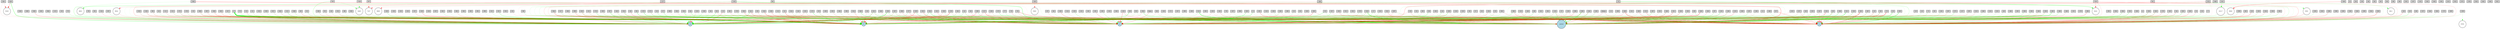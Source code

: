 digraph {
	node [fontsize=9 height=0.2 shape=circle width=0.2]
	x [fillcolor=lightgray shape=box style=filled]
	dx [fillcolor=lightgray shape=box style=filled]
	theta [fillcolor=lightgray shape=box style=filled]
	dtheta [fillcolor=lightgray shape=box style=filled]
	-5 [fillcolor=lightgray shape=box style=filled]
	-6 [fillcolor=lightgray shape=box style=filled]
	-7 [fillcolor=lightgray shape=box style=filled]
	-8 [fillcolor=lightgray shape=box style=filled]
	-9 [fillcolor=lightgray shape=box style=filled]
	-10 [fillcolor=lightgray shape=box style=filled]
	-11 [fillcolor=lightgray shape=box style=filled]
	-12 [fillcolor=lightgray shape=box style=filled]
	-13 [fillcolor=lightgray shape=box style=filled]
	-14 [fillcolor=lightgray shape=box style=filled]
	-15 [fillcolor=lightgray shape=box style=filled]
	-16 [fillcolor=lightgray shape=box style=filled]
	-17 [fillcolor=lightgray shape=box style=filled]
	-18 [fillcolor=lightgray shape=box style=filled]
	-19 [fillcolor=lightgray shape=box style=filled]
	-20 [fillcolor=lightgray shape=box style=filled]
	-21 [fillcolor=lightgray shape=box style=filled]
	-22 [fillcolor=lightgray shape=box style=filled]
	-23 [fillcolor=lightgray shape=box style=filled]
	-24 [fillcolor=lightgray shape=box style=filled]
	-25 [fillcolor=lightgray shape=box style=filled]
	-26 [fillcolor=lightgray shape=box style=filled]
	-27 [fillcolor=lightgray shape=box style=filled]
	-28 [fillcolor=lightgray shape=box style=filled]
	-29 [fillcolor=lightgray shape=box style=filled]
	-30 [fillcolor=lightgray shape=box style=filled]
	-31 [fillcolor=lightgray shape=box style=filled]
	-32 [fillcolor=lightgray shape=box style=filled]
	-33 [fillcolor=lightgray shape=box style=filled]
	-34 [fillcolor=lightgray shape=box style=filled]
	-35 [fillcolor=lightgray shape=box style=filled]
	-36 [fillcolor=lightgray shape=box style=filled]
	-37 [fillcolor=lightgray shape=box style=filled]
	-38 [fillcolor=lightgray shape=box style=filled]
	-39 [fillcolor=lightgray shape=box style=filled]
	-40 [fillcolor=lightgray shape=box style=filled]
	-41 [fillcolor=lightgray shape=box style=filled]
	-42 [fillcolor=lightgray shape=box style=filled]
	-43 [fillcolor=lightgray shape=box style=filled]
	-44 [fillcolor=lightgray shape=box style=filled]
	-45 [fillcolor=lightgray shape=box style=filled]
	-46 [fillcolor=lightgray shape=box style=filled]
	-47 [fillcolor=lightgray shape=box style=filled]
	-48 [fillcolor=lightgray shape=box style=filled]
	-49 [fillcolor=lightgray shape=box style=filled]
	-50 [fillcolor=lightgray shape=box style=filled]
	-51 [fillcolor=lightgray shape=box style=filled]
	-52 [fillcolor=lightgray shape=box style=filled]
	-53 [fillcolor=lightgray shape=box style=filled]
	-54 [fillcolor=lightgray shape=box style=filled]
	-55 [fillcolor=lightgray shape=box style=filled]
	-56 [fillcolor=lightgray shape=box style=filled]
	-57 [fillcolor=lightgray shape=box style=filled]
	-58 [fillcolor=lightgray shape=box style=filled]
	-59 [fillcolor=lightgray shape=box style=filled]
	-60 [fillcolor=lightgray shape=box style=filled]
	-61 [fillcolor=lightgray shape=box style=filled]
	-62 [fillcolor=lightgray shape=box style=filled]
	-63 [fillcolor=lightgray shape=box style=filled]
	-64 [fillcolor=lightgray shape=box style=filled]
	-65 [fillcolor=lightgray shape=box style=filled]
	-66 [fillcolor=lightgray shape=box style=filled]
	-67 [fillcolor=lightgray shape=box style=filled]
	-68 [fillcolor=lightgray shape=box style=filled]
	-69 [fillcolor=lightgray shape=box style=filled]
	-70 [fillcolor=lightgray shape=box style=filled]
	-71 [fillcolor=lightgray shape=box style=filled]
	-72 [fillcolor=lightgray shape=box style=filled]
	-73 [fillcolor=lightgray shape=box style=filled]
	-74 [fillcolor=lightgray shape=box style=filled]
	-75 [fillcolor=lightgray shape=box style=filled]
	-76 [fillcolor=lightgray shape=box style=filled]
	-77 [fillcolor=lightgray shape=box style=filled]
	-78 [fillcolor=lightgray shape=box style=filled]
	-79 [fillcolor=lightgray shape=box style=filled]
	-80 [fillcolor=lightgray shape=box style=filled]
	-81 [fillcolor=lightgray shape=box style=filled]
	-82 [fillcolor=lightgray shape=box style=filled]
	-83 [fillcolor=lightgray shape=box style=filled]
	-84 [fillcolor=lightgray shape=box style=filled]
	-85 [fillcolor=lightgray shape=box style=filled]
	-86 [fillcolor=lightgray shape=box style=filled]
	-87 [fillcolor=lightgray shape=box style=filled]
	-88 [fillcolor=lightgray shape=box style=filled]
	-89 [fillcolor=lightgray shape=box style=filled]
	-90 [fillcolor=lightgray shape=box style=filled]
	-91 [fillcolor=lightgray shape=box style=filled]
	-92 [fillcolor=lightgray shape=box style=filled]
	-93 [fillcolor=lightgray shape=box style=filled]
	-94 [fillcolor=lightgray shape=box style=filled]
	-95 [fillcolor=lightgray shape=box style=filled]
	-96 [fillcolor=lightgray shape=box style=filled]
	-97 [fillcolor=lightgray shape=box style=filled]
	-98 [fillcolor=lightgray shape=box style=filled]
	-99 [fillcolor=lightgray shape=box style=filled]
	-100 [fillcolor=lightgray shape=box style=filled]
	-101 [fillcolor=lightgray shape=box style=filled]
	-102 [fillcolor=lightgray shape=box style=filled]
	-103 [fillcolor=lightgray shape=box style=filled]
	-104 [fillcolor=lightgray shape=box style=filled]
	-105 [fillcolor=lightgray shape=box style=filled]
	-106 [fillcolor=lightgray shape=box style=filled]
	-107 [fillcolor=lightgray shape=box style=filled]
	-108 [fillcolor=lightgray shape=box style=filled]
	-109 [fillcolor=lightgray shape=box style=filled]
	-110 [fillcolor=lightgray shape=box style=filled]
	-111 [fillcolor=lightgray shape=box style=filled]
	-112 [fillcolor=lightgray shape=box style=filled]
	-113 [fillcolor=lightgray shape=box style=filled]
	-114 [fillcolor=lightgray shape=box style=filled]
	-115 [fillcolor=lightgray shape=box style=filled]
	-116 [fillcolor=lightgray shape=box style=filled]
	-117 [fillcolor=lightgray shape=box style=filled]
	-118 [fillcolor=lightgray shape=box style=filled]
	-119 [fillcolor=lightgray shape=box style=filled]
	-120 [fillcolor=lightgray shape=box style=filled]
	-121 [fillcolor=lightgray shape=box style=filled]
	-122 [fillcolor=lightgray shape=box style=filled]
	-123 [fillcolor=lightgray shape=box style=filled]
	-124 [fillcolor=lightgray shape=box style=filled]
	-125 [fillcolor=lightgray shape=box style=filled]
	-126 [fillcolor=lightgray shape=box style=filled]
	-127 [fillcolor=lightgray shape=box style=filled]
	-128 [fillcolor=lightgray shape=box style=filled]
	-129 [fillcolor=lightgray shape=box style=filled]
	-130 [fillcolor=lightgray shape=box style=filled]
	-131 [fillcolor=lightgray shape=box style=filled]
	-132 [fillcolor=lightgray shape=box style=filled]
	-133 [fillcolor=lightgray shape=box style=filled]
	-134 [fillcolor=lightgray shape=box style=filled]
	-135 [fillcolor=lightgray shape=box style=filled]
	-136 [fillcolor=lightgray shape=box style=filled]
	-137 [fillcolor=lightgray shape=box style=filled]
	-138 [fillcolor=lightgray shape=box style=filled]
	-139 [fillcolor=lightgray shape=box style=filled]
	-140 [fillcolor=lightgray shape=box style=filled]
	-141 [fillcolor=lightgray shape=box style=filled]
	-142 [fillcolor=lightgray shape=box style=filled]
	-143 [fillcolor=lightgray shape=box style=filled]
	-144 [fillcolor=lightgray shape=box style=filled]
	-145 [fillcolor=lightgray shape=box style=filled]
	-146 [fillcolor=lightgray shape=box style=filled]
	-147 [fillcolor=lightgray shape=box style=filled]
	-148 [fillcolor=lightgray shape=box style=filled]
	-149 [fillcolor=lightgray shape=box style=filled]
	-150 [fillcolor=lightgray shape=box style=filled]
	-151 [fillcolor=lightgray shape=box style=filled]
	-152 [fillcolor=lightgray shape=box style=filled]
	-153 [fillcolor=lightgray shape=box style=filled]
	-154 [fillcolor=lightgray shape=box style=filled]
	-155 [fillcolor=lightgray shape=box style=filled]
	-156 [fillcolor=lightgray shape=box style=filled]
	-157 [fillcolor=lightgray shape=box style=filled]
	-158 [fillcolor=lightgray shape=box style=filled]
	-159 [fillcolor=lightgray shape=box style=filled]
	-160 [fillcolor=lightgray shape=box style=filled]
	-161 [fillcolor=lightgray shape=box style=filled]
	-162 [fillcolor=lightgray shape=box style=filled]
	-163 [fillcolor=lightgray shape=box style=filled]
	-164 [fillcolor=lightgray shape=box style=filled]
	-165 [fillcolor=lightgray shape=box style=filled]
	-166 [fillcolor=lightgray shape=box style=filled]
	-167 [fillcolor=lightgray shape=box style=filled]
	-168 [fillcolor=lightgray shape=box style=filled]
	-169 [fillcolor=lightgray shape=box style=filled]
	-170 [fillcolor=lightgray shape=box style=filled]
	-171 [fillcolor=lightgray shape=box style=filled]
	-172 [fillcolor=lightgray shape=box style=filled]
	-173 [fillcolor=lightgray shape=box style=filled]
	-174 [fillcolor=lightgray shape=box style=filled]
	-175 [fillcolor=lightgray shape=box style=filled]
	-176 [fillcolor=lightgray shape=box style=filled]
	-177 [fillcolor=lightgray shape=box style=filled]
	-178 [fillcolor=lightgray shape=box style=filled]
	-179 [fillcolor=lightgray shape=box style=filled]
	-180 [fillcolor=lightgray shape=box style=filled]
	-181 [fillcolor=lightgray shape=box style=filled]
	-182 [fillcolor=lightgray shape=box style=filled]
	-183 [fillcolor=lightgray shape=box style=filled]
	-184 [fillcolor=lightgray shape=box style=filled]
	-185 [fillcolor=lightgray shape=box style=filled]
	-186 [fillcolor=lightgray shape=box style=filled]
	-187 [fillcolor=lightgray shape=box style=filled]
	-188 [fillcolor=lightgray shape=box style=filled]
	-189 [fillcolor=lightgray shape=box style=filled]
	-190 [fillcolor=lightgray shape=box style=filled]
	-191 [fillcolor=lightgray shape=box style=filled]
	-192 [fillcolor=lightgray shape=box style=filled]
	-193 [fillcolor=lightgray shape=box style=filled]
	-194 [fillcolor=lightgray shape=box style=filled]
	-195 [fillcolor=lightgray shape=box style=filled]
	-196 [fillcolor=lightgray shape=box style=filled]
	-197 [fillcolor=lightgray shape=box style=filled]
	-198 [fillcolor=lightgray shape=box style=filled]
	-199 [fillcolor=lightgray shape=box style=filled]
	-200 [fillcolor=lightgray shape=box style=filled]
	-201 [fillcolor=lightgray shape=box style=filled]
	-202 [fillcolor=lightgray shape=box style=filled]
	-203 [fillcolor=lightgray shape=box style=filled]
	-204 [fillcolor=lightgray shape=box style=filled]
	-205 [fillcolor=lightgray shape=box style=filled]
	-206 [fillcolor=lightgray shape=box style=filled]
	-207 [fillcolor=lightgray shape=box style=filled]
	-208 [fillcolor=lightgray shape=box style=filled]
	-209 [fillcolor=lightgray shape=box style=filled]
	-210 [fillcolor=lightgray shape=box style=filled]
	-211 [fillcolor=lightgray shape=box style=filled]
	-212 [fillcolor=lightgray shape=box style=filled]
	-213 [fillcolor=lightgray shape=box style=filled]
	-214 [fillcolor=lightgray shape=box style=filled]
	-215 [fillcolor=lightgray shape=box style=filled]
	-216 [fillcolor=lightgray shape=box style=filled]
	-217 [fillcolor=lightgray shape=box style=filled]
	-218 [fillcolor=lightgray shape=box style=filled]
	-219 [fillcolor=lightgray shape=box style=filled]
	-220 [fillcolor=lightgray shape=box style=filled]
	-221 [fillcolor=lightgray shape=box style=filled]
	-222 [fillcolor=lightgray shape=box style=filled]
	-223 [fillcolor=lightgray shape=box style=filled]
	-224 [fillcolor=lightgray shape=box style=filled]
	-225 [fillcolor=lightgray shape=box style=filled]
	-226 [fillcolor=lightgray shape=box style=filled]
	-227 [fillcolor=lightgray shape=box style=filled]
	-228 [fillcolor=lightgray shape=box style=filled]
	-229 [fillcolor=lightgray shape=box style=filled]
	-230 [fillcolor=lightgray shape=box style=filled]
	-231 [fillcolor=lightgray shape=box style=filled]
	-232 [fillcolor=lightgray shape=box style=filled]
	-233 [fillcolor=lightgray shape=box style=filled]
	-234 [fillcolor=lightgray shape=box style=filled]
	-235 [fillcolor=lightgray shape=box style=filled]
	-236 [fillcolor=lightgray shape=box style=filled]
	-237 [fillcolor=lightgray shape=box style=filled]
	-238 [fillcolor=lightgray shape=box style=filled]
	-239 [fillcolor=lightgray shape=box style=filled]
	-240 [fillcolor=lightgray shape=box style=filled]
	-241 [fillcolor=lightgray shape=box style=filled]
	-242 [fillcolor=lightgray shape=box style=filled]
	-243 [fillcolor=lightgray shape=box style=filled]
	-244 [fillcolor=lightgray shape=box style=filled]
	-245 [fillcolor=lightgray shape=box style=filled]
	-246 [fillcolor=lightgray shape=box style=filled]
	-247 [fillcolor=lightgray shape=box style=filled]
	-248 [fillcolor=lightgray shape=box style=filled]
	-249 [fillcolor=lightgray shape=box style=filled]
	-250 [fillcolor=lightgray shape=box style=filled]
	-251 [fillcolor=lightgray shape=box style=filled]
	-252 [fillcolor=lightgray shape=box style=filled]
	-253 [fillcolor=lightgray shape=box style=filled]
	-254 [fillcolor=lightgray shape=box style=filled]
	-255 [fillcolor=lightgray shape=box style=filled]
	-256 [fillcolor=lightgray shape=box style=filled]
	-257 [fillcolor=lightgray shape=box style=filled]
	-258 [fillcolor=lightgray shape=box style=filled]
	-259 [fillcolor=lightgray shape=box style=filled]
	-260 [fillcolor=lightgray shape=box style=filled]
	-261 [fillcolor=lightgray shape=box style=filled]
	-262 [fillcolor=lightgray shape=box style=filled]
	-263 [fillcolor=lightgray shape=box style=filled]
	-264 [fillcolor=lightgray shape=box style=filled]
	-265 [fillcolor=lightgray shape=box style=filled]
	-266 [fillcolor=lightgray shape=box style=filled]
	-267 [fillcolor=lightgray shape=box style=filled]
	-268 [fillcolor=lightgray shape=box style=filled]
	-269 [fillcolor=lightgray shape=box style=filled]
	-270 [fillcolor=lightgray shape=box style=filled]
	-271 [fillcolor=lightgray shape=box style=filled]
	-272 [fillcolor=lightgray shape=box style=filled]
	-273 [fillcolor=lightgray shape=box style=filled]
	-274 [fillcolor=lightgray shape=box style=filled]
	-275 [fillcolor=lightgray shape=box style=filled]
	-276 [fillcolor=lightgray shape=box style=filled]
	-277 [fillcolor=lightgray shape=box style=filled]
	-278 [fillcolor=lightgray shape=box style=filled]
	-279 [fillcolor=lightgray shape=box style=filled]
	-280 [fillcolor=lightgray shape=box style=filled]
	-281 [fillcolor=lightgray shape=box style=filled]
	-282 [fillcolor=lightgray shape=box style=filled]
	-283 [fillcolor=lightgray shape=box style=filled]
	-284 [fillcolor=lightgray shape=box style=filled]
	-285 [fillcolor=lightgray shape=box style=filled]
	-286 [fillcolor=lightgray shape=box style=filled]
	-287 [fillcolor=lightgray shape=box style=filled]
	-288 [fillcolor=lightgray shape=box style=filled]
	-289 [fillcolor=lightgray shape=box style=filled]
	-290 [fillcolor=lightgray shape=box style=filled]
	-291 [fillcolor=lightgray shape=box style=filled]
	-292 [fillcolor=lightgray shape=box style=filled]
	-293 [fillcolor=lightgray shape=box style=filled]
	-294 [fillcolor=lightgray shape=box style=filled]
	-295 [fillcolor=lightgray shape=box style=filled]
	-296 [fillcolor=lightgray shape=box style=filled]
	-297 [fillcolor=lightgray shape=box style=filled]
	-298 [fillcolor=lightgray shape=box style=filled]
	-299 [fillcolor=lightgray shape=box style=filled]
	-300 [fillcolor=lightgray shape=box style=filled]
	-301 [fillcolor=lightgray shape=box style=filled]
	-302 [fillcolor=lightgray shape=box style=filled]
	-303 [fillcolor=lightgray shape=box style=filled]
	-304 [fillcolor=lightgray shape=box style=filled]
	-305 [fillcolor=lightgray shape=box style=filled]
	-306 [fillcolor=lightgray shape=box style=filled]
	-307 [fillcolor=lightgray shape=box style=filled]
	-308 [fillcolor=lightgray shape=box style=filled]
	-309 [fillcolor=lightgray shape=box style=filled]
	-310 [fillcolor=lightgray shape=box style=filled]
	-311 [fillcolor=lightgray shape=box style=filled]
	-312 [fillcolor=lightgray shape=box style=filled]
	-313 [fillcolor=lightgray shape=box style=filled]
	-314 [fillcolor=lightgray shape=box style=filled]
	-315 [fillcolor=lightgray shape=box style=filled]
	-316 [fillcolor=lightgray shape=box style=filled]
	-317 [fillcolor=lightgray shape=box style=filled]
	-318 [fillcolor=lightgray shape=box style=filled]
	-319 [fillcolor=lightgray shape=box style=filled]
	-320 [fillcolor=lightgray shape=box style=filled]
	-321 [fillcolor=lightgray shape=box style=filled]
	-322 [fillcolor=lightgray shape=box style=filled]
	-323 [fillcolor=lightgray shape=box style=filled]
	-324 [fillcolor=lightgray shape=box style=filled]
	-325 [fillcolor=lightgray shape=box style=filled]
	-326 [fillcolor=lightgray shape=box style=filled]
	-327 [fillcolor=lightgray shape=box style=filled]
	-328 [fillcolor=lightgray shape=box style=filled]
	-329 [fillcolor=lightgray shape=box style=filled]
	-330 [fillcolor=lightgray shape=box style=filled]
	-331 [fillcolor=lightgray shape=box style=filled]
	-332 [fillcolor=lightgray shape=box style=filled]
	-333 [fillcolor=lightgray shape=box style=filled]
	-334 [fillcolor=lightgray shape=box style=filled]
	-335 [fillcolor=lightgray shape=box style=filled]
	-336 [fillcolor=lightgray shape=box style=filled]
	-337 [fillcolor=lightgray shape=box style=filled]
	-338 [fillcolor=lightgray shape=box style=filled]
	-339 [fillcolor=lightgray shape=box style=filled]
	-340 [fillcolor=lightgray shape=box style=filled]
	-341 [fillcolor=lightgray shape=box style=filled]
	-342 [fillcolor=lightgray shape=box style=filled]
	-343 [fillcolor=lightgray shape=box style=filled]
	-344 [fillcolor=lightgray shape=box style=filled]
	-345 [fillcolor=lightgray shape=box style=filled]
	-346 [fillcolor=lightgray shape=box style=filled]
	-347 [fillcolor=lightgray shape=box style=filled]
	-348 [fillcolor=lightgray shape=box style=filled]
	-349 [fillcolor=lightgray shape=box style=filled]
	-350 [fillcolor=lightgray shape=box style=filled]
	-351 [fillcolor=lightgray shape=box style=filled]
	-352 [fillcolor=lightgray shape=box style=filled]
	-353 [fillcolor=lightgray shape=box style=filled]
	-354 [fillcolor=lightgray shape=box style=filled]
	-355 [fillcolor=lightgray shape=box style=filled]
	-356 [fillcolor=lightgray shape=box style=filled]
	-357 [fillcolor=lightgray shape=box style=filled]
	-358 [fillcolor=lightgray shape=box style=filled]
	-359 [fillcolor=lightgray shape=box style=filled]
	-360 [fillcolor=lightgray shape=box style=filled]
	-361 [fillcolor=lightgray shape=box style=filled]
	-362 [fillcolor=lightgray shape=box style=filled]
	-363 [fillcolor=lightgray shape=box style=filled]
	-364 [fillcolor=lightgray shape=box style=filled]
	control [fillcolor=lightblue style=filled]
	1 [fillcolor=lightblue style=filled]
	2 [fillcolor=lightblue style=filled]
	3 [fillcolor=lightblue style=filled]
	4 [fillcolor=lightblue style=filled]
	9409 [fillcolor=white style=filled]
	9856 [fillcolor=white style=filled]
	10117 [fillcolor=white style=filled]
	9609 [fillcolor=white style=filled]
	8811 [fillcolor=white style=filled]
	8655 [fillcolor=white style=filled]
	8783 [fillcolor=white style=filled]
	7537 [fillcolor=white style=filled]
	9391 [fillcolor=white style=filled]
	9363 [fillcolor=white style=filled]
	9424 [fillcolor=white style=filled]
	9654 [fillcolor=white style=filled]
	9528 [fillcolor=white style=filled]
	x -> control [color=green penwidth=0.2185857125855998 style=solid]
	dx -> 1 [color=green penwidth=0.4036857913610523 style=solid]
	dx -> 2 [color=red penwidth=0.10484199986670588 style=solid]
	dx -> 3 [color=red penwidth=0.1298276329313857 style=solid]
	theta -> 2 [color=red penwidth=0.6210421826391125 style=solid]
	dtheta -> control [color=red penwidth=0.16626309786115834 style=solid]
	dtheta -> 1 [color=red penwidth=0.4553805216551202 style=solid]
	dtheta -> 2 [color=red penwidth=0.19793481568960664 style=solid]
	dtheta -> 4 [color=red penwidth=0.14971930332470967 style=solid]
	-5 -> control [color=green penwidth=0.2415111176784646 style=solid]
	-5 -> 3 [color=green penwidth=0.9259580873673968 style=solid]
	-6 -> control [color=red penwidth=0.4350654567882465 style=solid]
	-7 -> control [color=green penwidth=0.25669768461111275 style=solid]
	-9 -> 2 [color=red penwidth=0.6949699050759366 style=solid]
	-9 -> 3 [color=green penwidth=4.9092876775287895 style=solid]
	-9 -> 4 [color=green penwidth=1.3377630814415806 style=solid]
	-10 -> control [color=red penwidth=0.2714368369694713 style=solid]
	-11 -> 1 [color=red penwidth=0.19554238935626597 style=solid]
	-11 -> 3 [color=green penwidth=0.2473544776199214 style=solid]
	-12 -> 1 [color=green penwidth=0.1757568575006415 style=solid]
	-12 -> 3 [color=green penwidth=0.1922965162431753 style=solid]
	-13 -> 2 [color=red penwidth=0.4105303547643674 style=solid]
	-13 -> 4 [color=red penwidth=0.42601009918983834 style=solid]
	-14 -> 1 [color=green penwidth=0.21339162198313238 style=solid]
	-14 -> 4 [color=green penwidth=0.6848807936360306 style=solid]
	-15 -> control [color=green penwidth=0.1969694174701735 style=solid]
	-15 -> 3 [color=red penwidth=0.36042715441073225 style=solid]
	-15 -> 4 [color=red penwidth=0.8239461637737023 style=solid]
	-16 -> control [color=green penwidth=0.32852129879317116 style=solid]
	-16 -> 4 [color=green penwidth=0.3515611173136164 style=solid]
	-17 -> control [color=green penwidth=0.3581670385201794 style=solid]
	-17 -> 1 [color=red penwidth=0.11907364833293616 style=solid]
	-17 -> 3 [color=green penwidth=0.31253188828990575 style=solid]
	-17 -> 4 [color=green penwidth=0.41936010478192176 style=solid]
	-18 -> 1 [color=red penwidth=0.6453864241032056 style=solid]
	-19 -> control [color=red penwidth=0.5689422065662064 style=solid]
	-19 -> 3 [color=red penwidth=0.30768330857065057 style=solid]
	-20 -> control [color=green penwidth=0.2780052619662472 style=solid]
	-20 -> 1 [color=red penwidth=0.7599194148365697 style=solid]
	-21 -> 2 [color=red penwidth=0.3932766191074164 style=solid]
	-21 -> 3 [color=green penwidth=0.21836583222342548 style=solid]
	-21 -> 4 [color=green penwidth=0.12165723682579241 style=solid]
	-22 -> control [color=green penwidth=0.3326586381101087 style=solid]
	-22 -> 3 [color=green penwidth=0.12729263064184473 style=solid]
	-23 -> 1 [color=green penwidth=0.17519871697253456 style=solid]
	-23 -> 2 [color=red penwidth=0.46821727196664387 style=solid]
	-23 -> 3 [color=green penwidth=0.14785411831359707 style=solid]
	-24 -> 3 [color=green penwidth=0.6214651794099183 style=solid]
	-25 -> 3 [color=red penwidth=0.27741476763992107 style=solid]
	-26 -> 2 [color=green penwidth=0.22271505274588888 style=solid]
	-26 -> 3 [color=red penwidth=0.356819235219793 style=solid]
	-27 -> control [color=green penwidth=0.16758020261250006 style=solid]
	-27 -> 4 [color=green penwidth=0.6107529878478759 style=solid]
	-28 -> control [color=red penwidth=0.2329844560755207 style=solid]
	-28 -> 4 [color=red penwidth=0.5462271722297108 style=solid]
	-29 -> 4 [color=green penwidth=0.17563357182046457 style=solid]
	-30 -> 2 [color=red penwidth=0.2623975979333611 style=solid]
	-30 -> 3 [color=green penwidth=0.5375566214026485 style=solid]
	-31 -> 1 [color=green penwidth=0.4382289656879179 style=solid]
	-31 -> 4 [color=green penwidth=0.7203981731192503 style=solid]
	-32 -> 2 [color=green penwidth=0.4034199914469532 style=solid]
	-33 -> 2 [color=red penwidth=0.11277729927319867 style=solid]
	-33 -> 3 [color=red penwidth=0.15586174747450998 style=solid]
	-33 -> 4 [color=green penwidth=0.21563898461263434 style=solid]
	-34 -> control [color=green penwidth=0.12811313145335104 style=solid]
	-34 -> 4 [color=green penwidth=0.29817270091625014 style=solid]
	-35 -> 2 [color=red penwidth=0.103540927031068 style=solid]
	-35 -> 4 [color=green penwidth=0.6130558678450994 style=solid]
	-37 -> control [color=red penwidth=0.248226802174655 style=solid]
	-37 -> 1 [color=green penwidth=0.42204165168239116 style=solid]
	-37 -> 2 [color=green penwidth=0.23758719679515541 style=solid]
	-37 -> 4 [color=green penwidth=0.18367269595521515 style=solid]
	-38 -> 1 [color=red penwidth=0.11690486560184062 style=solid]
	-38 -> 4 [color=green penwidth=0.7794391832261132 style=solid]
	-40 -> 2 [color=green penwidth=0.3213351502826339 style=solid]
	-41 -> 1 [color=red penwidth=0.4319298209204 style=solid]
	-41 -> 2 [color=green penwidth=0.39707273579012603 style=solid]
	-41 -> 3 [color=green penwidth=0.36247678145026974 style=solid]
	-41 -> 4 [color=green penwidth=0.4617580558765494 style=solid]
	-42 -> control [color=green penwidth=0.46447213684659727 style=solid]
	-43 -> 1 [color=green penwidth=0.7181374097163888 style=solid]
	-44 -> control [color=green penwidth=0.8076740670361844 style=solid]
	-44 -> 4 [color=red penwidth=0.1966766373506062 style=solid]
	-45 -> 3 [color=green penwidth=0.27298045522217185 style=solid]
	-45 -> 4 [color=green penwidth=0.2038195678178746 style=solid]
	-46 -> 1 [color=red penwidth=0.3778474336310441 style=solid]
	-47 -> 2 [color=red penwidth=0.39329322148728385 style=solid]
	-48 -> 1 [color=green penwidth=0.2965465008655766 style=solid]
	-48 -> 2 [color=green penwidth=0.11597274243231107 style=solid]
	-49 -> control [color=red penwidth=0.31382260927515826 style=solid]
	-49 -> 1 [color=green penwidth=0.44493729664619663 style=solid]
	-49 -> 4 [color=green penwidth=0.45449441140660296 style=solid]
	-50 -> control [color=green penwidth=0.22612825562042677 style=solid]
	-50 -> 3 [color=green penwidth=0.3974718898139509 style=solid]
	-51 -> control [color=red penwidth=0.333072894204656 style=solid]
	-51 -> 2 [color=red penwidth=0.10345209406468872 style=solid]
	-51 -> 3 [color=red penwidth=0.7913701270602084 style=solid]
	-51 -> 4 [color=green penwidth=0.19964782411442172 style=solid]
	-52 -> control [color=green penwidth=0.2975770321704786 style=solid]
	-52 -> 1 [color=red penwidth=0.47368021527112925 style=solid]
	-52 -> 3 [color=red penwidth=0.2945878857326264 style=solid]
	-53 -> 1 [color=red penwidth=0.19820715453253468 style=solid]
	-53 -> 3 [color=green penwidth=1.2156011947307033 style=solid]
	-54 -> control [color=green penwidth=0.27041068744018054 style=solid]
	-54 -> 1 [color=green penwidth=0.20145157670824293 style=solid]
	-54 -> 2 [color=red penwidth=0.5844815643256249 style=solid]
	-55 -> 1 [color=green penwidth=0.12839443047967453 style=solid]
	-55 -> 2 [color=green penwidth=0.3784986921617596 style=solid]
	-57 -> control [color=red penwidth=0.12999887845219846 style=solid]
	-57 -> 3 [color=green penwidth=0.24631001474785583 style=solid]
	-58 -> control [color=red penwidth=0.25116063433419267 style=solid]
	-58 -> 2 [color=red penwidth=0.356256731181378 style=solid]
	-58 -> 4 [color=green penwidth=0.19364722409711976 style=solid]
	-59 -> control [color=red penwidth=0.4134724311894501 style=solid]
	-59 -> 1 [color=red penwidth=0.7157760120652721 style=solid]
	-59 -> 3 [color=green penwidth=0.6412440048841415 style=solid]
	-60 -> control [color=green penwidth=0.2339729742594828 style=solid]
	-60 -> 1 [color=red penwidth=0.3852563320595507 style=solid]
	-61 -> 3 [color=red penwidth=0.40216114898060706 style=solid]
	-62 -> control [color=green penwidth=0.3947896342891759 style=solid]
	-62 -> 3 [color=red penwidth=0.3124887218918152 style=solid]
	-63 -> control [color=green penwidth=0.28168786166302195 style=solid]
	-63 -> 3 [color=red penwidth=0.4131446183109003 style=solid]
	-63 -> 4 [color=green penwidth=0.7828773433426157 style=solid]
	-64 -> 2 [color=green penwidth=0.36888159335479886 style=solid]
	-66 -> control [color=red penwidth=0.3278630505478044 style=solid]
	-66 -> 3 [color=red penwidth=0.3055275069442258 style=solid]
	-67 -> 1 [color=red penwidth=0.6287799900438585 style=solid]
	-67 -> 3 [color=green penwidth=0.2948625044784331 style=solid]
	-68 -> 1 [color=red penwidth=0.13188335242773272 style=solid]
	-68 -> 2 [color=green penwidth=0.16183206873399472 style=solid]
	-68 -> 3 [color=green penwidth=0.6669393158735663 style=solid]
	-69 -> control [color=red penwidth=0.17431034730859535 style=solid]
	-69 -> 2 [color=green penwidth=0.3686453796831528 style=solid]
	-69 -> 3 [color=green penwidth=0.8147061252473424 style=solid]
	-70 -> 4 [color=green penwidth=0.39464852328343714 style=solid]
	-71 -> control [color=green penwidth=0.5762086552993612 style=solid]
	-72 -> 2 [color=green penwidth=0.20643790306888837 style=solid]
	-72 -> 4 [color=red penwidth=0.4253691540956679 style=solid]
	-73 -> control [color=green penwidth=0.48309194425363255 style=solid]
	-73 -> 3 [color=green penwidth=0.24132152253608008 style=solid]
	-73 -> 4 [color=green penwidth=0.1365909884655433 style=solid]
	-74 -> 2 [color=red penwidth=0.42108680641035534 style=solid]
	-74 -> 4 [color=green penwidth=0.25450554545537507 style=solid]
	-75 -> control [color=red penwidth=0.3307646435101427 style=solid]
	-75 -> 1 [color=red penwidth=0.5135971502691675 style=solid]
	-75 -> 3 [color=red penwidth=1.412288617391954 style=solid]
	-76 -> 4 [color=red penwidth=0.20613744735600636 style=solid]
	-77 -> control [color=green penwidth=0.33353051838226067 style=solid]
	-77 -> 2 [color=green penwidth=0.2613136458112353 style=solid]
	-77 -> 4 [color=green penwidth=0.24571993948683413 style=solid]
	-78 -> control [color=red penwidth=0.18204907820423677 style=solid]
	-78 -> 3 [color=green penwidth=0.20658875561133683 style=solid]
	-79 -> control [color=red penwidth=0.2376375490098639 style=solid]
	-79 -> 2 [color=red penwidth=0.4050654215806576 style=solid]
	-79 -> 4 [color=green penwidth=0.2843364986550613 style=solid]
	-80 -> control [color=green penwidth=0.1250580218560614 style=solid]
	-80 -> 1 [color=green penwidth=0.6385901321206002 style=solid]
	-80 -> 2 [color=green penwidth=0.23058593229191965 style=solid]
	-80 -> 3 [color=red penwidth=0.3137778652284061 style=solid]
	-81 -> control [color=green penwidth=0.21944813642246058 style=solid]
	-83 -> control [color=red penwidth=0.2572537577742534 style=solid]
	-83 -> 1 [color=red penwidth=0.3945165808627543 style=solid]
	-83 -> 3 [color=green penwidth=0.9142542974251375 style=solid]
	-85 -> 1 [color=green penwidth=0.21692083457036943 style=solid]
	-85 -> 4 [color=green penwidth=0.38776193342328025 style=solid]
	-87 -> control [color=red penwidth=0.3432124444889777 style=solid]
	-87 -> 2 [color=green penwidth=0.5278842913335382 style=solid]
	-88 -> 2 [color=green penwidth=0.18837428206201115 style=solid]
	-88 -> 4 [color=green penwidth=0.1939794480169763 style=solid]
	-89 -> 2 [color=red penwidth=0.3268916113220337 style=solid]
	-89 -> 4 [color=red penwidth=0.5024628904123036 style=solid]
	-90 -> control [color=green penwidth=0.19986654271040846 style=solid]
	-90 -> 3 [color=red penwidth=0.3229244150710285 style=solid]
	-91 -> 2 [color=green penwidth=0.12120839478682904 style=solid]
	-91 -> 4 [color=red penwidth=0.39234526366381317 style=solid]
	-92 -> control [color=green penwidth=0.3439041455522396 style=solid]
	-92 -> 3 [color=green penwidth=0.3630971088860151 style=solid]
	-93 -> 1 [color=red penwidth=0.3420805353076166 style=solid]
	-93 -> 3 [color=red penwidth=0.26089901151405565 style=solid]
	-93 -> 4 [color=green penwidth=0.22638507432827396 style=solid]
	-94 -> control [color=green penwidth=0.8487900716959552 style=solid]
	-94 -> 4 [color=green penwidth=0.2550526454425043 style=solid]
	-95 -> 4 [color=red penwidth=0.2818397299994191 style=solid]
	-96 -> 3 [color=green penwidth=0.22908766890126434 style=solid]
	-96 -> 4 [color=red penwidth=0.4509021483776623 style=solid]
	-98 -> 3 [color=green penwidth=0.4655084958185981 style=solid]
	-100 -> control [color=red penwidth=0.39995136706922885 style=solid]
	-100 -> 2 [color=red penwidth=0.6766475683459896 style=solid]
	-100 -> 3 [color=green penwidth=0.8305035958213495 style=solid]
	-102 -> 2 [color=green penwidth=0.17396646823457537 style=solid]
	-102 -> 3 [color=green penwidth=0.23334903017652397 style=solid]
	-103 -> control [color=red penwidth=0.40608044658974063 style=solid]
	-103 -> 2 [color=green penwidth=0.9259951163718589 style=solid]
	-104 -> control [color=red penwidth=0.15962183169058922 style=solid]
	-104 -> 2 [color=red penwidth=0.8013900765854899 style=solid]
	-104 -> 3 [color=red penwidth=0.6518858743155544 style=solid]
	-104 -> 4 [color=green penwidth=0.28490632808713234 style=solid]
	-105 -> control [color=red penwidth=0.8187693701242766 style=solid]
	-105 -> 3 [color=red penwidth=0.1505353282023827 style=solid]
	-106 -> control [color=green penwidth=0.7195375723180116 style=solid]
	-106 -> 2 [color=red penwidth=0.36113056005179445 style=solid]
	-108 -> control [color=red penwidth=0.5377408273092188 style=solid]
	-108 -> 2 [color=red penwidth=0.17782979361676027 style=solid]
	-108 -> 3 [color=red penwidth=0.34183626838959735 style=solid]
	-108 -> 4 [color=green penwidth=0.10536096814797001 style=solid]
	-109 -> 2 [color=red penwidth=0.7424842166211351 style=solid]
	-110 -> control [color=green penwidth=0.3094358280586126 style=solid]
	-110 -> 3 [color=green penwidth=0.1357016651315198 style=solid]
	-111 -> 3 [color=red penwidth=0.3239078541105529 style=solid]
	-111 -> 4 [color=red penwidth=0.21944012692121878 style=solid]
	-112 -> control [color=green penwidth=0.23951373997477482 style=solid]
	-112 -> 2 [color=green penwidth=0.3417874335361957 style=solid]
	-112 -> 3 [color=red penwidth=0.1694625537315289 style=solid]
	-112 -> 4 [color=green penwidth=0.11439626793354568 style=solid]
	-113 -> 4 [color=green penwidth=0.2591521436723929 style=solid]
	-114 -> 2 [color=red penwidth=0.2804351266176808 style=solid]
	-115 -> 1 [color=red penwidth=0.8056974077614657 style=solid]
	-115 -> 3 [color=red penwidth=0.13794618275006176 style=solid]
	-116 -> 1 [color=green penwidth=0.21263258509198368 style=solid]
	-116 -> 2 [color=green penwidth=0.21344023682490104 style=solid]
	-116 -> 4 [color=red penwidth=0.15411544268666538 style=solid]
	-117 -> 1 [color=red penwidth=0.638001279201357 style=solid]
	-117 -> 2 [color=red penwidth=0.7293925323172907 style=solid]
	-117 -> 3 [color=red penwidth=0.4405963441496442 style=solid]
	-117 -> 4 [color=red penwidth=0.2218882850075803 style=solid]
	-118 -> control [color=green penwidth=0.6838563823540339 style=solid]
	-118 -> 1 [color=red penwidth=0.38057273973063177 style=solid]
	-118 -> 2 [color=green penwidth=0.4389313067751537 style=solid]
	-118 -> 4 [color=red penwidth=0.23636249458519884 style=solid]
	-119 -> 1 [color=red penwidth=0.21940053397344855 style=solid]
	-119 -> 2 [color=green penwidth=1.063952319777029 style=solid]
	-119 -> 4 [color=green penwidth=0.6554746013982495 style=solid]
	-120 -> 2 [color=green penwidth=0.6225663536491322 style=solid]
	-121 -> 2 [color=red penwidth=0.20168820280148095 style=solid]
	-121 -> 4 [color=green penwidth=0.8267310468033521 style=solid]
	-122 -> control [color=red penwidth=0.4483589214314181 style=solid]
	-122 -> 2 [color=red penwidth=0.4481363647065467 style=solid]
	-123 -> 1 [color=red penwidth=0.5883441863899689 style=solid]
	-123 -> 2 [color=green penwidth=0.1680439340667116 style=solid]
	-123 -> 3 [color=red penwidth=0.218906759511914 style=solid]
	-126 -> 3 [color=green penwidth=0.7322912942173679 style=solid]
	-127 -> control [color=green penwidth=0.14070960413637526 style=solid]
	-128 -> 3 [color=red penwidth=0.4579315708611599 style=solid]
	-128 -> 4 [color=red penwidth=0.3899066900121624 style=solid]
	-129 -> 1 [color=green penwidth=0.4518138955817552 style=solid]
	-129 -> 2 [color=green penwidth=0.5964907794255931 style=solid]
	-129 -> 3 [color=red penwidth=0.524199202258054 style=solid]
	-129 -> 4 [color=red penwidth=0.5071681773171384 style=solid]
	-130 -> 3 [color=red penwidth=0.2877533987149604 style=solid]
	-131 -> control [color=red penwidth=0.18198759018549016 style=solid]
	-131 -> 3 [color=red penwidth=0.3704793744028938 style=solid]
	-131 -> 4 [color=green penwidth=0.2520135313222992 style=solid]
	-132 -> 2 [color=green penwidth=0.2836938182621128 style=solid]
	-133 -> control [color=red penwidth=0.5192149571648649 style=solid]
	-133 -> 2 [color=red penwidth=0.8227838004021957 style=solid]
	-133 -> 4 [color=red penwidth=0.10422763407138425 style=solid]
	-134 -> 4 [color=red penwidth=0.40202489931767726 style=solid]
	-135 -> 3 [color=green penwidth=0.14098701799823732 style=solid]
	-136 -> control [color=red penwidth=0.17868190721231147 style=solid]
	-136 -> 2 [color=green penwidth=0.274818715567312 style=solid]
	-137 -> 1 [color=green penwidth=0.21022738173291455 style=solid]
	-138 -> control [color=green penwidth=0.4258974794217574 style=solid]
	-138 -> 3 [color=red penwidth=0.1723655369822056 style=solid]
	-139 -> 1 [color=green penwidth=0.2565889312752317 style=solid]
	-140 -> 1 [color=green penwidth=0.24255086808185405 style=solid]
	-140 -> 2 [color=green penwidth=0.4123382389172028 style=solid]
	-140 -> 3 [color=red penwidth=0.3243223222393534 style=solid]
	-141 -> 1 [color=red penwidth=0.6247912023723312 style=solid]
	-141 -> 3 [color=red penwidth=0.5615117247033338 style=solid]
	-141 -> 4 [color=green penwidth=0.9042214227678883 style=solid]
	-142 -> 1 [color=red penwidth=0.1403577535880139 style=solid]
	-142 -> 3 [color=red penwidth=0.18047783553729302 style=solid]
	-143 -> control [color=red penwidth=0.3933951359751502 style=solid]
	-143 -> 3 [color=green penwidth=0.23173793567262452 style=solid]
	-143 -> 4 [color=green penwidth=0.20539069352159828 style=solid]
	-144 -> 1 [color=red penwidth=0.1640775653586925 style=solid]
	-146 -> 1 [color=green penwidth=0.3696434224758427 style=solid]
	-146 -> 2 [color=red penwidth=0.3379920532407253 style=solid]
	-147 -> control [color=green penwidth=0.4332084868327828 style=solid]
	-147 -> 1 [color=red penwidth=0.4194940832994988 style=solid]
	-147 -> 4 [color=red penwidth=0.3693866237963688 style=solid]
	-148 -> 1 [color=red penwidth=1.2589099523073801 style=solid]
	-148 -> 3 [color=red penwidth=0.534258292964208 style=solid]
	-149 -> 1 [color=red penwidth=0.3357381107735157 style=solid]
	-150 -> control [color=red penwidth=0.24655949728889365 style=solid]
	-150 -> 1 [color=green penwidth=0.4559255827399108 style=solid]
	-151 -> 1 [color=green penwidth=0.24597541675866805 style=solid]
	-151 -> 3 [color=green penwidth=0.23951274106543757 style=solid]
	-152 -> control [color=red penwidth=0.14694778326581226 style=solid]
	-152 -> 2 [color=red penwidth=0.6126047603352672 style=solid]
	-152 -> 4 [color=red penwidth=0.11412602536704859 style=solid]
	-153 -> 3 [color=red penwidth=0.12748827584634218 style=solid]
	-154 -> control [color=red penwidth=0.49965666648536766 style=solid]
	-154 -> 1 [color=green penwidth=0.11745528680496102 style=solid]
	-155 -> control [color=red penwidth=0.6754735370212038 style=solid]
	-155 -> 1 [color=red penwidth=0.5097403119764639 style=solid]
	-155 -> 4 [color=red penwidth=0.1125748893056145 style=solid]
	-156 -> control [color=red penwidth=0.7834446847541705 style=solid]
	-156 -> 1 [color=red penwidth=0.2680668030768317 style=solid]
	-156 -> 2 [color=green penwidth=0.4196546216939486 style=solid]
	-157 -> 3 [color=red penwidth=0.5149765892494085 style=solid]
	-158 -> control [color=red penwidth=0.20617004877772954 style=solid]
	-158 -> 3 [color=green penwidth=0.31100989834678106 style=solid]
	-159 -> 3 [color=red penwidth=0.7441224515888815 style=solid]
	-160 -> 1 [color=green penwidth=0.44488320986605345 style=solid]
	-160 -> 3 [color=green penwidth=0.11461820572236603 style=solid]
	-161 -> 1 [color=green penwidth=0.3478563401331547 style=solid]
	-161 -> 2 [color=green penwidth=0.24872079791682142 style=solid]
	-161 -> 3 [color=green penwidth=0.1325087174374999 style=solid]
	-162 -> 1 [color=red penwidth=0.13724023109291106 style=solid]
	-162 -> 2 [color=green penwidth=1.2091943650884627 style=solid]
	-164 -> 1 [color=green penwidth=0.3374753049002185 style=solid]
	-165 -> 1 [color=green penwidth=0.38271920984686303 style=solid]
	-165 -> 3 [color=green penwidth=0.31494522122171387 style=solid]
	-166 -> 1 [color=red penwidth=0.6643978345168359 style=solid]
	-166 -> 3 [color=red penwidth=0.3353712433249304 style=solid]
	-167 -> control [color=green penwidth=0.29680937369242044 style=solid]
	-167 -> 1 [color=red penwidth=0.21726773523476028 style=solid]
	-167 -> 2 [color=green penwidth=0.1336399668829517 style=solid]
	-167 -> 3 [color=green penwidth=0.46897177103740817 style=solid]
	-168 -> control [color=green penwidth=0.3406720057877327 style=solid]
	-168 -> 1 [color=red penwidth=0.10273819703549592 style=solid]
	-168 -> 2 [color=green penwidth=0.47170541119645193 style=solid]
	-169 -> 2 [color=green penwidth=0.21827030561343866 style=solid]
	-169 -> 3 [color=red penwidth=0.10961069232552974 style=solid]
	-170 -> control [color=green penwidth=0.9642080169633745 style=solid]
	-170 -> 4 [color=green penwidth=0.1719346639406898 style=solid]
	-171 -> control [color=green penwidth=0.1829409429336022 style=solid]
	-171 -> 3 [color=green penwidth=0.12663383793582642 style=solid]
	-172 -> control [color=green penwidth=0.516396809159358 style=solid]
	-172 -> 4 [color=red penwidth=0.3205150789955025 style=solid]
	-173 -> 1 [color=green penwidth=0.21563881764282805 style=solid]
	-174 -> control [color=green penwidth=0.7537709753610439 style=solid]
	-174 -> 3 [color=green penwidth=0.15488113282838117 style=solid]
	-174 -> 4 [color=green penwidth=0.16031640888906312 style=solid]
	-175 -> 1 [color=green penwidth=0.5074748018787336 style=solid]
	-175 -> 3 [color=green penwidth=0.6034413038167222 style=solid]
	-175 -> 4 [color=red penwidth=0.24248534238377117 style=solid]
	-176 -> control [color=red penwidth=0.2675908033406891 style=solid]
	-176 -> 2 [color=green penwidth=0.12068042623351974 style=solid]
	-176 -> 3 [color=green penwidth=0.4086954941487033 style=solid]
	-176 -> 4 [color=red penwidth=0.1812087804511266 style=solid]
	-177 -> control [color=green penwidth=0.19412262319657028 style=solid]
	-178 -> control [color=green penwidth=0.40328173138184775 style=solid]
	-178 -> 2 [color=red penwidth=0.19352605251857452 style=solid]
	-178 -> 4 [color=red penwidth=1.2939702136173539 style=solid]
	-179 -> control [color=red penwidth=0.17745560522967413 style=solid]
	-179 -> 1 [color=red penwidth=0.30328679666525404 style=solid]
	-179 -> 2 [color=red penwidth=0.32640235369127246 style=solid]
	-180 -> 1 [color=green penwidth=0.16878061467275457 style=solid]
	-181 -> 2 [color=green penwidth=0.20208253629122122 style=solid]
	-182 -> 1 [color=red penwidth=0.456481679685351 style=solid]
	-182 -> 2 [color=green penwidth=0.3462799820130794 style=solid]
	-183 -> control [color=red penwidth=0.1319235610373146 style=solid]
	-183 -> 1 [color=red penwidth=0.1909896888825398 style=solid]
	-183 -> 2 [color=green penwidth=0.3862561425315819 style=solid]
	-183 -> 4 [color=green penwidth=0.19674986114960197 style=solid]
	-184 -> 2 [color=red penwidth=0.5543835976997071 style=solid]
	-184 -> 4 [color=green penwidth=0.23192723373898075 style=solid]
	-185 -> 1 [color=red penwidth=0.30983718233803614 style=solid]
	-185 -> 4 [color=red penwidth=0.28331890332053566 style=solid]
	-186 -> 1 [color=green penwidth=0.18095201300184505 style=solid]
	-186 -> 2 [color=green penwidth=0.1549543417511562 style=solid]
	-187 -> 1 [color=green penwidth=0.28728568361703066 style=solid]
	-187 -> 3 [color=green penwidth=0.7460100746035688 style=solid]
	-188 -> 2 [color=red penwidth=0.4855604276266563 style=solid]
	-188 -> 4 [color=red penwidth=0.5063625438489608 style=solid]
	-189 -> control [color=green penwidth=0.20186257682817157 style=solid]
	-189 -> 1 [color=green penwidth=0.15028253608026904 style=solid]
	-189 -> 2 [color=red penwidth=0.17279613871128108 style=solid]
	-189 -> 3 [color=green penwidth=0.18761007266105065 style=solid]
	-190 -> control [color=red penwidth=0.4203420876870758 style=solid]
	-190 -> 3 [color=green penwidth=0.18517539941196404 style=solid]
	-190 -> 4 [color=green penwidth=0.13537213066657144 style=solid]
	-191 -> 2 [color=red penwidth=0.5695297415977439 style=solid]
	-193 -> 1 [color=green penwidth=0.3729940562731088 style=solid]
	-194 -> 1 [color=green penwidth=0.9701189621161621 style=solid]
	-194 -> 2 [color=red penwidth=0.20986949888001116 style=solid]
	-194 -> 4 [color=red penwidth=0.22204674424958326 style=solid]
	-195 -> 2 [color=green penwidth=0.5201778643215678 style=solid]
	-196 -> control [color=green penwidth=0.10406868610887411 style=solid]
	-196 -> 1 [color=green penwidth=0.4331592435361593 style=solid]
	-196 -> 3 [color=green penwidth=0.42302152668726056 style=solid]
	-197 -> 1 [color=green penwidth=0.32245745593386177 style=solid]
	-197 -> 2 [color=green penwidth=0.19075658248858002 style=solid]
	-197 -> 4 [color=red penwidth=0.14643304322433753 style=solid]
	-198 -> 1 [color=red penwidth=0.20469851149720586 style=solid]
	-198 -> 3 [color=green penwidth=0.4052236701750077 style=solid]
	-199 -> control [color=green penwidth=0.11146442618475105 style=solid]
	-199 -> 3 [color=red penwidth=0.1385260880451304 style=solid]
	-200 -> 1 [color=red penwidth=0.1377163374093623 style=solid]
	-200 -> 2 [color=green penwidth=0.6090632756382315 style=solid]
	-200 -> 3 [color=red penwidth=0.724633220769091 style=solid]
	-200 -> 4 [color=red penwidth=0.4308687246274383 style=solid]
	-201 -> 4 [color=red penwidth=0.2187026726217059 style=solid]
	-202 -> 1 [color=green penwidth=0.1664911213928525 style=solid]
	-202 -> 2 [color=red penwidth=0.13792315991918125 style=solid]
	-203 -> 1 [color=red penwidth=0.15051436138324228 style=solid]
	-204 -> 1 [color=green penwidth=0.18708678452311983 style=solid]
	-204 -> 2 [color=green penwidth=0.5949461633178653 style=solid]
	-205 -> 1 [color=green penwidth=0.40753724646842304 style=solid]
	-205 -> 2 [color=green penwidth=0.3932189331358986 style=solid]
	-206 -> 1 [color=red penwidth=0.5982378319742578 style=solid]
	-207 -> 4 [color=green penwidth=0.382260712605093 style=solid]
	-208 -> 1 [color=green penwidth=0.16032584884849965 style=solid]
	-209 -> 1 [color=red penwidth=0.19970187718543336 style=solid]
	-210 -> 2 [color=green penwidth=0.20642013600816295 style=solid]
	-211 -> control [color=red penwidth=0.10045931534282074 style=solid]
	-211 -> 1 [color=green penwidth=0.4454225916553922 style=solid]
	-211 -> 3 [color=green penwidth=1.0724596626642215 style=solid]
	-212 -> 3 [color=red penwidth=0.38094150870813026 style=solid]
	-212 -> 4 [color=green penwidth=0.3416779109507416 style=solid]
	-214 -> control [color=green penwidth=1.7130379837685827 style=solid]
	-214 -> 3 [color=green penwidth=0.43810668665809094 style=solid]
	-215 -> 1 [color=green penwidth=0.2693680037012558 style=solid]
	-215 -> 2 [color=red penwidth=0.14997620507412904 style=solid]
	-216 -> control [color=green penwidth=1.6495141591908318 style=solid]
	-216 -> 1 [color=red penwidth=0.13009285104898966 style=solid]
	-216 -> 3 [color=red penwidth=0.5840040712191514 style=solid]
	-216 -> 4 [color=green penwidth=0.2900830986375691 style=solid]
	-217 -> control [color=green penwidth=0.47529384009205333 style=solid]
	-217 -> 3 [color=green penwidth=0.15564895893789882 style=solid]
	-217 -> 4 [color=green penwidth=0.16430580866370392 style=solid]
	-218 -> 3 [color=red penwidth=0.18098698106388825 style=solid]
	-219 -> control [color=green penwidth=0.3067986513264451 style=solid]
	-219 -> 4 [color=red penwidth=0.38032986995839446 style=solid]
	-220 -> control [color=green penwidth=0.661057923850779 style=solid]
	-220 -> 1 [color=red penwidth=0.1131976365716544 style=solid]
	-220 -> 3 [color=green penwidth=0.3564099098801272 style=solid]
	-221 -> control [color=green penwidth=0.39055122225927164 style=solid]
	-222 -> control [color=green penwidth=0.11797970180509108 style=solid]
	-222 -> 1 [color=red penwidth=0.10020545409035521 style=solid]
	-222 -> 4 [color=red penwidth=0.30536846203574486 style=solid]
	-223 -> control [color=red penwidth=0.31842711894382125 style=solid]
	-223 -> 1 [color=red penwidth=0.49711167681707524 style=solid]
	-223 -> 2 [color=green penwidth=0.2246825176329243 style=solid]
	-223 -> 4 [color=green penwidth=0.12172319421773284 style=solid]
	-224 -> 1 [color=green penwidth=0.4797327359263974 style=solid]
	-224 -> 2 [color=green penwidth=0.9522107240472406 style=solid]
	-224 -> 3 [color=green penwidth=0.6057530964367471 style=solid]
	-224 -> 4 [color=green penwidth=0.23747102972343562 style=solid]
	-225 -> control [color=green penwidth=0.22457181844428603 style=solid]
	-225 -> 2 [color=red penwidth=0.2933466257453294 style=solid]
	-226 -> 1 [color=red penwidth=0.792212394003019 style=solid]
	-226 -> 2 [color=green penwidth=0.5761524584486193 style=solid]
	-227 -> control [color=red penwidth=0.3765706365402023 style=solid]
	-227 -> 1 [color=red penwidth=0.45972719374531823 style=solid]
	-227 -> 4 [color=green penwidth=0.1707859864929715 style=solid]
	-228 -> 1 [color=red penwidth=0.12340147159443111 style=solid]
	-228 -> 2 [color=green penwidth=0.6100314698183195 style=solid]
	-228 -> 3 [color=red penwidth=0.13399146338759976 style=solid]
	-228 -> 4 [color=green penwidth=1.4801514758330456 style=solid]
	-229 -> control [color=green penwidth=0.16952084655845828 style=solid]
	-229 -> 1 [color=red penwidth=0.3734985992318698 style=solid]
	-229 -> 2 [color=green penwidth=0.24099531771511806 style=solid]
	-229 -> 4 [color=red penwidth=0.3782441685727638 style=solid]
	-230 -> 1 [color=green penwidth=0.15604309707196 style=solid]
	-230 -> 2 [color=green penwidth=0.43449389063423327 style=solid]
	-230 -> 3 [color=red penwidth=0.27543364747927235 style=solid]
	-230 -> 4 [color=red penwidth=0.32176817389458734 style=solid]
	-231 -> 3 [color=red penwidth=0.24799455331330197 style=solid]
	-231 -> 4 [color=red penwidth=0.19816041851388483 style=solid]
	-232 -> control [color=green penwidth=0.2628906247497199 style=solid]
	-233 -> control [color=red penwidth=0.2535609565038685 style=solid]
	-233 -> 3 [color=red penwidth=0.4423456242996546 style=solid]
	-234 -> 1 [color=green penwidth=0.44760332941480796 style=solid]
	-234 -> 2 [color=red penwidth=0.1470572069485741 style=solid]
	-234 -> 3 [color=red penwidth=0.5507831708430316 style=solid]
	-235 -> 2 [color=red penwidth=0.11289398842351489 style=solid]
	-235 -> 3 [color=red penwidth=0.3926178000745777 style=solid]
	-237 -> 3 [color=green penwidth=0.1567793020233179 style=solid]
	-238 -> control [color=red penwidth=0.2452688891829127 style=solid]
	-238 -> 4 [color=green penwidth=0.4710776264400176 style=solid]
	-239 -> control [color=green penwidth=0.1836107062570712 style=solid]
	-239 -> 2 [color=red penwidth=0.30673624316878667 style=solid]
	-239 -> 4 [color=red penwidth=0.4622194645584974 style=solid]
	-240 -> 2 [color=red penwidth=0.10565945050713973 style=solid]
	-241 -> 3 [color=green penwidth=0.42090786480335807 style=solid]
	-242 -> control [color=red penwidth=0.5720445521896228 style=solid]
	-242 -> 1 [color=green penwidth=0.15151872500253663 style=solid]
	-242 -> 2 [color=green penwidth=0.3078753892370045 style=solid]
	-242 -> 4 [color=green penwidth=0.3726302919406099 style=solid]
	-243 -> control [color=red penwidth=0.5696699362066403 style=solid]
	-243 -> 3 [color=red penwidth=0.2588122875704409 style=solid]
	-244 -> 1 [color=red penwidth=0.5396728869078479 style=solid]
	-245 -> control [color=green penwidth=0.7411359705022436 style=solid]
	-245 -> 1 [color=red penwidth=0.6064234120934883 style=solid]
	-245 -> 2 [color=green penwidth=0.1222738365545094 style=solid]
	-246 -> control [color=green penwidth=0.6770574394544383 style=solid]
	-246 -> 2 [color=red penwidth=0.5828154265984522 style=solid]
	-247 -> 1 [color=red penwidth=0.3539596883195577 style=solid]
	-247 -> 2 [color=green penwidth=0.5459492229508423 style=solid]
	-247 -> 3 [color=green penwidth=0.3737687628448505 style=solid]
	-247 -> 4 [color=red penwidth=0.35637906458374735 style=solid]
	-248 -> control [color=red penwidth=0.4054410369888737 style=solid]
	-248 -> 2 [color=red penwidth=0.13006344829863462 style=solid]
	-248 -> 3 [color=green penwidth=0.13310527612575865 style=solid]
	-248 -> 4 [color=green penwidth=0.11150603025667612 style=solid]
	-249 -> 1 [color=red penwidth=0.17284212381274308 style=solid]
	-249 -> 2 [color=red penwidth=0.3518795361249517 style=solid]
	-250 -> control [color=green penwidth=0.14429920594877024 style=solid]
	-250 -> 1 [color=red penwidth=0.3434034333433874 style=solid]
	-250 -> 2 [color=green penwidth=0.26514893850027155 style=solid]
	-250 -> 3 [color=green penwidth=0.6884496776537034 style=solid]
	-251 -> 1 [color=red penwidth=0.2667711661730533 style=solid]
	-251 -> 2 [color=green penwidth=0.21354707361084374 style=solid]
	-253 -> 1 [color=green penwidth=0.438773413688485 style=solid]
	-253 -> 2 [color=red penwidth=0.8819270832270938 style=solid]
	-253 -> 3 [color=red penwidth=0.13451290525857418 style=solid]
	-253 -> 4 [color=red penwidth=0.11410371222872731 style=solid]
	-254 -> control [color=red penwidth=0.5401399406213235 style=solid]
	-254 -> 4 [color=green penwidth=0.6872686834535032 style=solid]
	-255 -> 3 [color=green penwidth=0.2264103416879368 style=solid]
	-256 -> control [color=green penwidth=0.11581434860865719 style=solid]
	-256 -> 1 [color=green penwidth=0.3002370293962954 style=solid]
	-257 -> 2 [color=green penwidth=0.23628735262264186 style=solid]
	-258 -> 4 [color=green penwidth=0.3154053378946928 style=solid]
	-259 -> control [color=red penwidth=0.2077799961193536 style=solid]
	-259 -> 3 [color=red penwidth=0.24468731375560823 style=solid]
	-260 -> 1 [color=red penwidth=0.1863215488548735 style=solid]
	-260 -> 4 [color=red penwidth=0.24493490218920208 style=solid]
	-261 -> control [color=green penwidth=0.6336244765802702 style=solid]
	-261 -> 1 [color=red penwidth=0.13386093362818255 style=solid]
	-261 -> 2 [color=green penwidth=0.4169519696233841 style=solid]
	-263 -> 1 [color=red penwidth=0.46010562403981425 style=solid]
	-263 -> 2 [color=red penwidth=0.3048657910821765 style=solid]
	-264 -> 2 [color=red penwidth=0.12529684728588525 style=solid]
	-264 -> 3 [color=green penwidth=0.4234284610784802 style=solid]
	-265 -> 3 [color=green penwidth=0.26929139553084147 style=solid]
	-266 -> control [color=red penwidth=0.20327645707847336 style=solid]
	-266 -> 3 [color=red penwidth=0.31215728394730435 style=solid]
	-266 -> 4 [color=green penwidth=0.10946992343932677 style=solid]
	-267 -> 1 [color=green penwidth=0.17610773250736395 style=solid]
	-267 -> 2 [color=red penwidth=0.46274102235870873 style=solid]
	-268 -> 2 [color=green penwidth=0.574838209861831 style=solid]
	-268 -> 4 [color=red penwidth=0.11371957897035023 style=solid]
	-269 -> 4 [color=red penwidth=0.20194872457251667 style=solid]
	-270 -> 1 [color=green penwidth=0.5155059038192926 style=solid]
	-270 -> 2 [color=green penwidth=0.4871381042220232 style=solid]
	-270 -> 4 [color=green penwidth=0.11559103947771728 style=solid]
	-271 -> 1 [color=green penwidth=0.36292634250355393 style=solid]
	-271 -> 2 [color=green penwidth=0.5698076980319795 style=solid]
	-273 -> control [color=green penwidth=0.709382902559293 style=solid]
	-273 -> 2 [color=green penwidth=0.12051214610696694 style=solid]
	-273 -> 4 [color=green penwidth=0.1375912869829599 style=solid]
	-274 -> control [color=red penwidth=0.13484952925592597 style=solid]
	-274 -> 1 [color=green penwidth=0.1664993910377216 style=solid]
	-274 -> 3 [color=red penwidth=0.28597969848022 style=solid]
	-274 -> 4 [color=red penwidth=0.5381959161601065 style=solid]
	-275 -> 3 [color=red penwidth=0.6408994045143193 style=solid]
	-275 -> 4 [color=green penwidth=0.34304780813584745 style=solid]
	-276 -> 3 [color=red penwidth=0.2616006742894159 style=solid]
	-276 -> 4 [color=green penwidth=0.3245812093187095 style=solid]
	-277 -> 1 [color=red penwidth=0.6475907495685547 style=solid]
	-277 -> 2 [color=red penwidth=0.21950231677954474 style=solid]
	-277 -> 3 [color=green penwidth=0.11210855279666733 style=solid]
	-277 -> 4 [color=green penwidth=0.48573950957410994 style=solid]
	-279 -> control [color=red penwidth=0.12234825841044102 style=solid]
	-280 -> 4 [color=red penwidth=0.6044302338363963 style=solid]
	-281 -> control [color=red penwidth=0.10062019298618742 style=solid]
	-281 -> 2 [color=red penwidth=0.4523781314389095 style=solid]
	-281 -> 3 [color=red penwidth=0.14482810482851166 style=solid]
	-281 -> 4 [color=red penwidth=0.1505811295228231 style=solid]
	-282 -> 4 [color=green penwidth=0.13390819020660719 style=solid]
	-283 -> control [color=red penwidth=0.3131287203259162 style=solid]
	-283 -> 2 [color=red penwidth=0.48565596794651467 style=solid]
	-283 -> 3 [color=green penwidth=0.4425284570442999 style=solid]
	-284 -> control [color=red penwidth=0.8680167726883115 style=solid]
	-285 -> 2 [color=red penwidth=0.24107104713516336 style=solid]
	-285 -> 3 [color=green penwidth=0.20536357946547837 style=solid]
	-285 -> 4 [color=red penwidth=0.10572829056923609 style=solid]
	-286 -> control [color=green penwidth=0.10589129917644435 style=solid]
	-286 -> 1 [color=green penwidth=0.16119472064102583 style=solid]
	-286 -> 2 [color=red penwidth=0.4628298058346929 style=solid]
	-286 -> 4 [color=red penwidth=0.37894480237363326 style=solid]
	-287 -> control [color=red penwidth=0.1815162916758788 style=solid]
	-287 -> 1 [color=green penwidth=0.28663267727138486 style=solid]
	-287 -> 3 [color=red penwidth=0.23906712022738502 style=solid]
	-287 -> 4 [color=red penwidth=0.27652278528425506 style=solid]
	-288 -> 2 [color=green penwidth=0.7601949948256979 style=solid]
	-288 -> 3 [color=red penwidth=0.3451369583058966 style=solid]
	-288 -> 4 [color=red penwidth=0.40670721986625835 style=solid]
	-289 -> control [color=red penwidth=0.28485077760818256 style=solid]
	-289 -> 4 [color=green penwidth=0.15233174106767722 style=solid]
	-290 -> 2 [color=red penwidth=0.35108830574680927 style=solid]
	-290 -> 3 [color=green penwidth=0.14929041777512808 style=solid]
	-291 -> control [color=green penwidth=0.15472986061171462 style=solid]
	-292 -> 3 [color=green penwidth=0.30820338840546835 style=solid]
	-293 -> control [color=red penwidth=0.32035884890276545 style=solid]
	-293 -> 3 [color=red penwidth=0.9466665842085611 style=solid]
	-294 -> control [color=red penwidth=0.4089437291990169 style=solid]
	-295 -> control [color=green penwidth=0.6182600723574857 style=solid]
	-295 -> 1 [color=red penwidth=1.0132254199424602 style=solid]
	-295 -> 3 [color=red penwidth=0.7175148409654121 style=solid]
	-296 -> 2 [color=green penwidth=0.27202050720444915 style=solid]
	-297 -> 2 [color=red penwidth=0.4882200971740982 style=solid]
	-297 -> 4 [color=red penwidth=0.17283729369193518 style=solid]
	-298 -> 1 [color=red penwidth=0.3336800824002141 style=solid]
	-298 -> 2 [color=red penwidth=0.3752899426194556 style=solid]
	-298 -> 3 [color=red penwidth=0.24402490992420992 style=solid]
	-298 -> 4 [color=red penwidth=0.1264598876751349 style=solid]
	-299 -> 1 [color=red penwidth=0.24643566249565538 style=solid]
	-300 -> 1 [color=red penwidth=0.1755272285355194 style=solid]
	-300 -> 3 [color=green penwidth=0.23605376134466263 style=solid]
	-301 -> 3 [color=red penwidth=0.2138352014267086 style=solid]
	-302 -> 2 [color=red penwidth=0.2233965618298484 style=solid]
	-303 -> 2 [color=red penwidth=0.2456057867312736 style=solid]
	-303 -> 3 [color=green penwidth=0.2657524983875227 style=solid]
	-303 -> 4 [color=red penwidth=0.41799478380575117 style=solid]
	-304 -> control [color=green penwidth=0.7672735498287142 style=solid]
	-305 -> control [color=green penwidth=0.263882702684878 style=solid]
	-305 -> 1 [color=green penwidth=0.46327589050473195 style=solid]
	-306 -> 3 [color=green penwidth=0.30230286762366154 style=solid]
	-307 -> 1 [color=green penwidth=0.17950742244163498 style=solid]
	-307 -> 2 [color=red penwidth=0.41915893157585604 style=solid]
	-308 -> 2 [color=green penwidth=0.11781670278279333 style=solid]
	-309 -> control [color=red penwidth=0.3766617727113367 style=solid]
	-309 -> 3 [color=green penwidth=0.19383920207489674 style=solid]
	-309 -> 4 [color=red penwidth=0.58057253241803 style=solid]
	-310 -> 2 [color=red penwidth=0.43383896634732333 style=solid]
	-310 -> 4 [color=green penwidth=0.31977232333583583 style=solid]
	-311 -> control [color=green penwidth=0.46378389666368736 style=solid]
	-311 -> 3 [color=green penwidth=0.19824026227631322 style=solid]
	-312 -> 3 [color=green penwidth=0.43852690200991096 style=solid]
	-313 -> 1 [color=red penwidth=0.29424081620060294 style=solid]
	-313 -> 2 [color=red penwidth=0.23883719498098813 style=solid]
	-314 -> 2 [color=red penwidth=0.11392469586768102 style=solid]
	-314 -> 3 [color=red penwidth=0.5651490942306472 style=solid]
	-315 -> control [color=green penwidth=0.7486843457878037 style=solid]
	-315 -> 2 [color=red penwidth=0.24423756772578115 style=solid]
	-315 -> 3 [color=red penwidth=0.4092578928673708 style=solid]
	-315 -> 4 [color=green penwidth=0.709938354095235 style=solid]
	-316 -> control [color=green penwidth=0.9573946997256504 style=solid]
	-316 -> 3 [color=red penwidth=0.5275610945066944 style=solid]
	-316 -> 4 [color=red penwidth=0.13044043150786022 style=solid]
	-317 -> 2 [color=green penwidth=0.24833731665741587 style=solid]
	-317 -> 4 [color=green penwidth=0.45567356030783646 style=solid]
	-319 -> 3 [color=green penwidth=0.3207304760545635 style=solid]
	-319 -> 4 [color=red penwidth=0.3583346231812965 style=solid]
	-320 -> 1 [color=green penwidth=1.3080495677293182 style=solid]
	-320 -> 3 [color=green penwidth=0.20194773605448046 style=solid]
	-321 -> control [color=red penwidth=0.6248963299955245 style=solid]
	-321 -> 2 [color=red penwidth=0.5871291443142018 style=solid]
	-322 -> 3 [color=green penwidth=0.7609894918177974 style=solid]
	-323 -> 2 [color=red penwidth=0.3152246526442938 style=solid]
	-323 -> 4 [color=green penwidth=0.20384249140035626 style=solid]
	-324 -> 1 [color=green penwidth=0.2994409824769556 style=solid]
	-324 -> 3 [color=red penwidth=0.2762399097357256 style=solid]
	-324 -> 4 [color=red penwidth=0.182615604392738 style=solid]
	-325 -> control [color=red penwidth=0.4457754366431719 style=solid]
	-325 -> 1 [color=red penwidth=0.1581637689462395 style=solid]
	-325 -> 4 [color=green penwidth=0.2904157090050755 style=solid]
	-326 -> control [color=red penwidth=0.32018380807581126 style=solid]
	-326 -> 4 [color=green penwidth=0.22989763591875942 style=solid]
	-327 -> control [color=green penwidth=0.47468723551039127 style=solid]
	-327 -> 3 [color=red penwidth=0.23247568455459242 style=solid]
	-327 -> 4 [color=green penwidth=0.8440122228960708 style=solid]
	-328 -> control [color=green penwidth=0.4708149211308543 style=solid]
	-328 -> 2 [color=red penwidth=0.7107551865614782 style=solid]
	-329 -> 4 [color=green penwidth=1.1736497099669125 style=solid]
	-330 -> control [color=green penwidth=0.27196590736064274 style=solid]
	-330 -> 1 [color=green penwidth=0.24475057831943348 style=solid]
	-331 -> control [color=red penwidth=0.2720892193956447 style=solid]
	-331 -> 3 [color=green penwidth=0.23929703315197803 style=solid]
	-332 -> 1 [color=red penwidth=0.32968829166352454 style=solid]
	-332 -> 3 [color=green penwidth=0.2486508730622779 style=solid]
	-332 -> 4 [color=red penwidth=0.5697181721473041 style=solid]
	-333 -> 2 [color=green penwidth=0.874889837983524 style=solid]
	-334 -> control [color=green penwidth=0.5804784026393663 style=solid]
	-334 -> 4 [color=green penwidth=0.4068303810809386 style=solid]
	-335 -> control [color=green penwidth=0.8171576410102325 style=solid]
	-336 -> control [color=green penwidth=1.2200748533299415 style=solid]
	-336 -> 1 [color=green penwidth=0.28371960223051623 style=solid]
	-336 -> 2 [color=red penwidth=0.5421239914719276 style=solid]
	-336 -> 4 [color=green penwidth=0.10840558256859945 style=solid]
	-337 -> 1 [color=red penwidth=0.3496925716018011 style=solid]
	-337 -> 4 [color=green penwidth=0.6386220771843699 style=solid]
	-338 -> control [color=red penwidth=0.2955892628832312 style=solid]
	-339 -> 2 [color=green penwidth=0.12193663995786704 style=solid]
	-339 -> 4 [color=green penwidth=0.4126539899156876 style=solid]
	-340 -> control [color=red penwidth=0.16967673367957048 style=solid]
	-340 -> 2 [color=red penwidth=1.310014864997564 style=solid]
	-341 -> 1 [color=green penwidth=0.10151275356980027 style=solid]
	-341 -> 2 [color=green penwidth=0.3039417238957048 style=solid]
	-341 -> 3 [color=green penwidth=0.3731644271897151 style=solid]
	-341 -> 4 [color=red penwidth=0.28525992848056725 style=solid]
	-343 -> control [color=red penwidth=0.14039282757104227 style=solid]
	-343 -> 2 [color=red penwidth=0.45793890064551745 style=solid]
	-344 -> control [color=green penwidth=0.3413274600682705 style=solid]
	-344 -> 3 [color=red penwidth=0.7828916659129096 style=solid]
	-344 -> 4 [color=red penwidth=0.5579096115236822 style=solid]
	-346 -> 3 [color=green penwidth=0.3876597297895543 style=solid]
	-347 -> control [color=red penwidth=0.39250589864210494 style=solid]
	-347 -> 1 [color=green penwidth=0.3527453806651667 style=solid]
	-347 -> 3 [color=green penwidth=0.1846677365015107 style=solid]
	-348 -> 1 [color=green penwidth=0.35945423540671095 style=solid]
	-348 -> 2 [color=green penwidth=0.21269139811490106 style=solid]
	-349 -> 2 [color=red penwidth=0.6587342278458849 style=solid]
	-350 -> 1 [color=red penwidth=0.6671184635351023 style=solid]
	-350 -> 4 [color=red penwidth=0.16869664643673543 style=solid]
	-352 -> control [color=red penwidth=0.5397203794120448 style=solid]
	-352 -> 1 [color=red penwidth=0.29176333025076884 style=solid]
	-352 -> 3 [color=green penwidth=0.3313372781983256 style=solid]
	-352 -> 4 [color=green penwidth=0.10001955287519203 style=solid]
	-353 -> 1 [color=green penwidth=0.14509918393545712 style=solid]
	-353 -> 2 [color=green penwidth=0.36233517277672367 style=solid]
	-353 -> 4 [color=green penwidth=0.16247660242876588 style=solid]
	-354 -> 1 [color=red penwidth=0.15778480749584306 style=solid]
	-355 -> 3 [color=green penwidth=0.183781534049523 style=solid]
	-356 -> 1 [color=red penwidth=0.5931725944869388 style=solid]
	-356 -> 3 [color=red penwidth=0.6664831732363218 style=solid]
	-356 -> 4 [color=green penwidth=0.24027987185277486 style=solid]
	-357 -> 2 [color=green penwidth=0.2450634056901202 style=solid]
	-357 -> 3 [color=green penwidth=0.3376184873796353 style=solid]
	-357 -> 4 [color=red penwidth=0.30086518201570633 style=solid]
	-358 -> control [color=red penwidth=1.0369384199285723 style=solid]
	-359 -> 1 [color=red penwidth=0.8919431954530344 style=solid]
	-360 -> 1 [color=red penwidth=0.6408934705579479 style=solid]
	-360 -> 2 [color=green penwidth=0.7229828862966359 style=solid]
	-360 -> 3 [color=red penwidth=0.11061918983930327 style=solid]
	-361 -> 1 [color=green penwidth=0.2661762099999607 style=solid]
	-361 -> 2 [color=red penwidth=0.29512486370241797 style=solid]
	-361 -> 3 [color=red penwidth=0.1207462071992716 style=solid]
	-362 -> 1 [color=red penwidth=0.4054123686402824 style=solid]
	-362 -> 3 [color=green penwidth=0.3393562419338524 style=solid]
	-363 -> 2 [color=red penwidth=0.2941808635521631 style=solid]
	-363 -> 3 [color=red penwidth=0.4851659394663018 style=solid]
	-363 -> 4 [color=green penwidth=0.27269712074354513 style=solid]
	-364 -> 4 [color=green penwidth=0.4008593892370068 style=solid]
	-262 -> 3 [color=red penwidth=0.49161424196596704 style=solid]
	-310 -> 1 [color=red penwidth=0.10626317920437928 style=solid]
	-74 -> control [color=red penwidth=0.8396504123000439 style=solid]
	-236 -> 1 [color=green penwidth=0.3449962522711014 style=solid]
	-40 -> 4 [color=red penwidth=0.2585292454509609 style=solid]
	-142 -> 4 [color=green penwidth=0.41848144015566713 style=solid]
	-346 -> 2 [color=green penwidth=0.8749697607955506 style=solid]
	7537 -> 3 [color=green penwidth=0.42913958575543387 style=solid]
	-177 -> 7537 [color=red penwidth=0.18365717970278925 style=solid]
	-358 -> 8655 [color=green penwidth=0.30497115282721987 style=solid]
	8655 -> 4 [color=green penwidth=0.35387843325829793 style=solid]
	8811 -> 1 [color=red penwidth=0.24645382969895688 style=solid]
	-231 -> 2 [color=green penwidth=0.392554392606394 style=solid]
	-139 -> 8783 [color=green penwidth=0.2614028690330279 style=solid]
	-102 -> 9363 [color=red penwidth=0.18358399836039652 style=solid]
	9363 -> 2 [color=red penwidth=0.1493746154756436 style=solid]
	-61 -> 9391 [color=green penwidth=0.18979272099945876 style=solid]
	9391 -> 1 [color=red penwidth=0.49361570968259905 style=solid]
	9409 -> 3 [color=red penwidth=0.1148146451757192 style=solid]
	-73 -> 9424 [color=green penwidth=1.0665398320316288 style=solid]
	9424 -> control [color=green penwidth=0.4102630018395268 style=solid]
	-24 -> 9409 [color=green penwidth=0.29912181453828796 style=solid]
	9528 -> 4 [color=red penwidth=0.1854024773309786 style=solid]
	-274 -> 8811 [color=green penwidth=0.10309265926038191 style=solid]
	-119 -> 9609 [color=red penwidth=0.29877639655922905 style=solid]
	9609 -> 3 [color=red penwidth=0.17383742290043064 style=solid]
	-349 -> 8811 [color=green penwidth=0.2065880811063313 style=solid]
	-189 -> 9654 [color=red penwidth=0.35750689860708995 style=solid]
	9654 -> 4 [color=red penwidth=0.3079806829597469 style=solid]
	-329 -> 9528 [color=red penwidth=0.7069294228596702 style=solid]
	-97 -> 7537 [color=red penwidth=0.2553493959505778 style=solid]
	dx -> 8655 [color=green penwidth=0.14293821893008615 style=solid]
	-188 -> 3 [color=red penwidth=0.12516382599948275 style=solid]
	-149 -> 9856 [color=red penwidth=0.7367427095888693 style=solid]
	9856 -> control [color=green penwidth=0.40300613459782064 style=solid]
	-124 -> 9409 [color=green penwidth=0.14977285485056185 style=solid]
	-201 -> 9528 [color=red penwidth=0.3257053234504024 style=solid]
	-223 -> 9424 [color=red penwidth=0.45137695548323853 style=solid]
	-251 -> 10117 [color=green penwidth=0.5811943667728644 style=solid]
	10117 -> control [color=green penwidth=0.399181340404382 style=solid]
}

